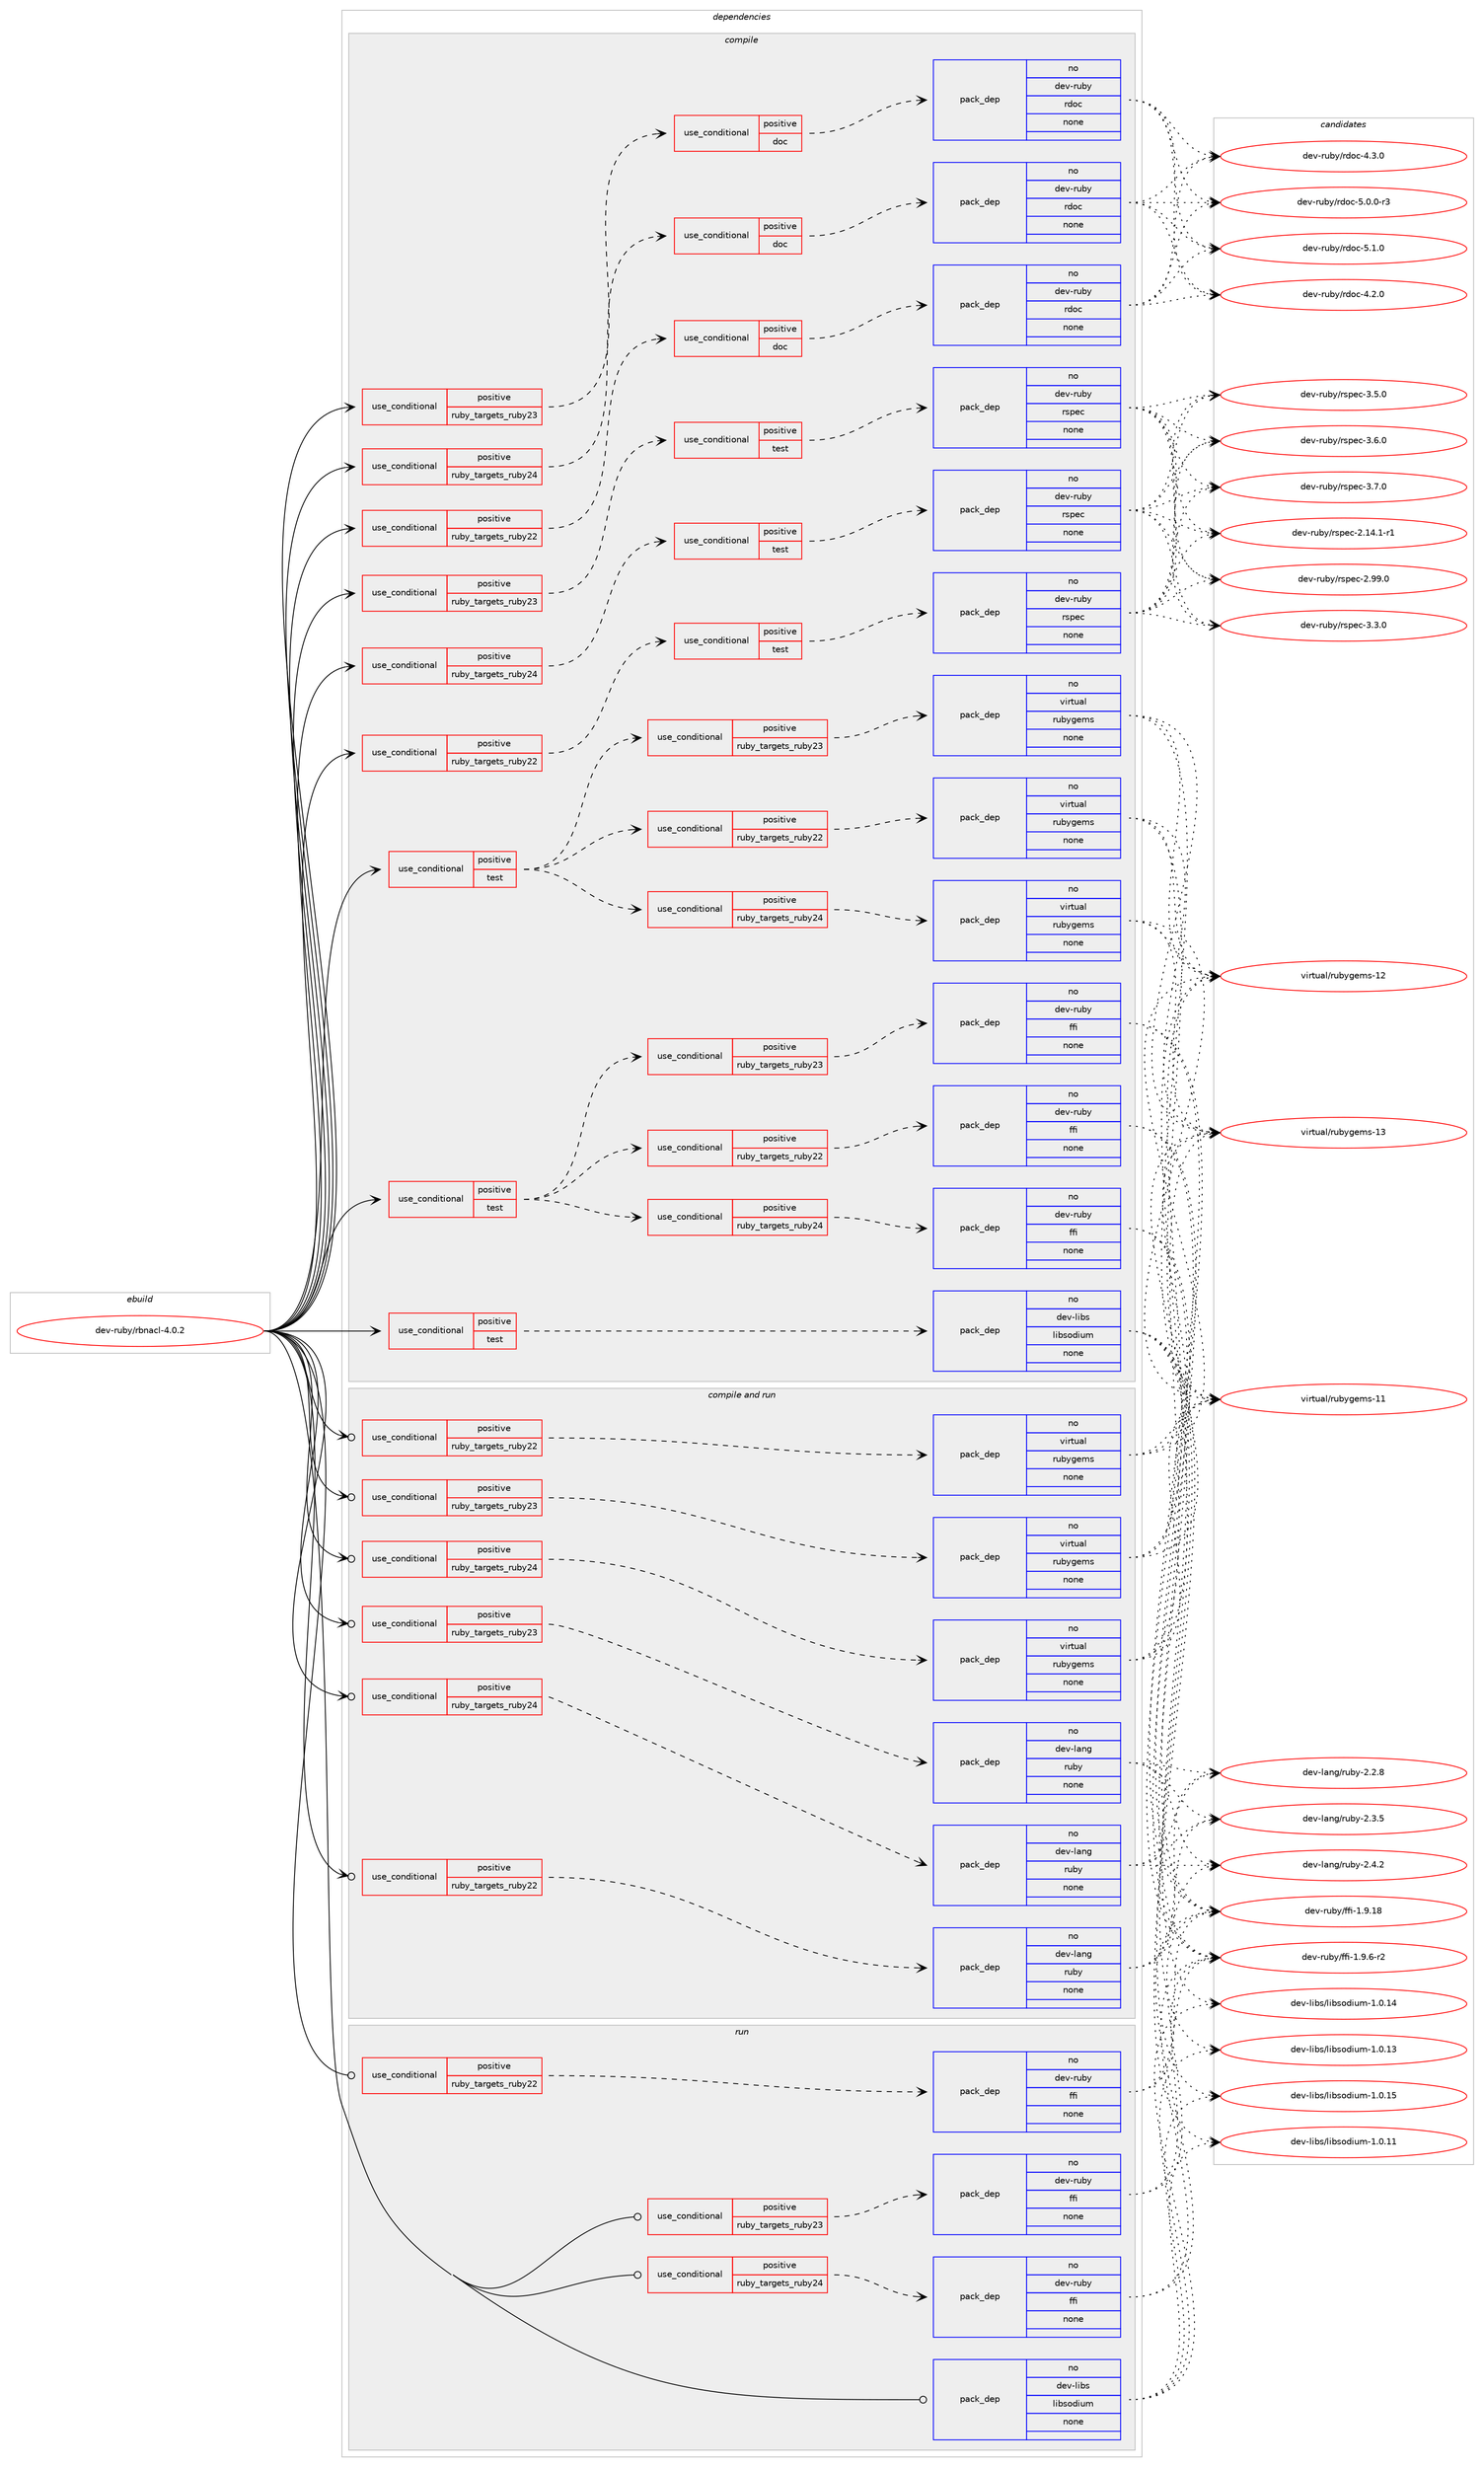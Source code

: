 digraph prolog {

# *************
# Graph options
# *************

newrank=true;
concentrate=true;
compound=true;
graph [rankdir=LR,fontname=Helvetica,fontsize=10,ranksep=1.5];#, ranksep=2.5, nodesep=0.2];
edge  [arrowhead=vee];
node  [fontname=Helvetica,fontsize=10];

# **********
# The ebuild
# **********

subgraph cluster_leftcol {
color=gray;
rank=same;
label=<<i>ebuild</i>>;
id [label="dev-ruby/rbnacl-4.0.2", color=red, width=4, href="../dev-ruby/rbnacl-4.0.2.svg"];
}

# ****************
# The dependencies
# ****************

subgraph cluster_midcol {
color=gray;
label=<<i>dependencies</i>>;
subgraph cluster_compile {
fillcolor="#eeeeee";
style=filled;
label=<<i>compile</i>>;
subgraph cond67682 {
dependency259907 [label=<<TABLE BORDER="0" CELLBORDER="1" CELLSPACING="0" CELLPADDING="4"><TR><TD ROWSPAN="3" CELLPADDING="10">use_conditional</TD></TR><TR><TD>positive</TD></TR><TR><TD>ruby_targets_ruby22</TD></TR></TABLE>>, shape=none, color=red];
subgraph cond67683 {
dependency259908 [label=<<TABLE BORDER="0" CELLBORDER="1" CELLSPACING="0" CELLPADDING="4"><TR><TD ROWSPAN="3" CELLPADDING="10">use_conditional</TD></TR><TR><TD>positive</TD></TR><TR><TD>doc</TD></TR></TABLE>>, shape=none, color=red];
subgraph pack188111 {
dependency259909 [label=<<TABLE BORDER="0" CELLBORDER="1" CELLSPACING="0" CELLPADDING="4" WIDTH="220"><TR><TD ROWSPAN="6" CELLPADDING="30">pack_dep</TD></TR><TR><TD WIDTH="110">no</TD></TR><TR><TD>dev-ruby</TD></TR><TR><TD>rdoc</TD></TR><TR><TD>none</TD></TR><TR><TD></TD></TR></TABLE>>, shape=none, color=blue];
}
dependency259908:e -> dependency259909:w [weight=20,style="dashed",arrowhead="vee"];
}
dependency259907:e -> dependency259908:w [weight=20,style="dashed",arrowhead="vee"];
}
id:e -> dependency259907:w [weight=20,style="solid",arrowhead="vee"];
subgraph cond67684 {
dependency259910 [label=<<TABLE BORDER="0" CELLBORDER="1" CELLSPACING="0" CELLPADDING="4"><TR><TD ROWSPAN="3" CELLPADDING="10">use_conditional</TD></TR><TR><TD>positive</TD></TR><TR><TD>ruby_targets_ruby22</TD></TR></TABLE>>, shape=none, color=red];
subgraph cond67685 {
dependency259911 [label=<<TABLE BORDER="0" CELLBORDER="1" CELLSPACING="0" CELLPADDING="4"><TR><TD ROWSPAN="3" CELLPADDING="10">use_conditional</TD></TR><TR><TD>positive</TD></TR><TR><TD>test</TD></TR></TABLE>>, shape=none, color=red];
subgraph pack188112 {
dependency259912 [label=<<TABLE BORDER="0" CELLBORDER="1" CELLSPACING="0" CELLPADDING="4" WIDTH="220"><TR><TD ROWSPAN="6" CELLPADDING="30">pack_dep</TD></TR><TR><TD WIDTH="110">no</TD></TR><TR><TD>dev-ruby</TD></TR><TR><TD>rspec</TD></TR><TR><TD>none</TD></TR><TR><TD></TD></TR></TABLE>>, shape=none, color=blue];
}
dependency259911:e -> dependency259912:w [weight=20,style="dashed",arrowhead="vee"];
}
dependency259910:e -> dependency259911:w [weight=20,style="dashed",arrowhead="vee"];
}
id:e -> dependency259910:w [weight=20,style="solid",arrowhead="vee"];
subgraph cond67686 {
dependency259913 [label=<<TABLE BORDER="0" CELLBORDER="1" CELLSPACING="0" CELLPADDING="4"><TR><TD ROWSPAN="3" CELLPADDING="10">use_conditional</TD></TR><TR><TD>positive</TD></TR><TR><TD>ruby_targets_ruby23</TD></TR></TABLE>>, shape=none, color=red];
subgraph cond67687 {
dependency259914 [label=<<TABLE BORDER="0" CELLBORDER="1" CELLSPACING="0" CELLPADDING="4"><TR><TD ROWSPAN="3" CELLPADDING="10">use_conditional</TD></TR><TR><TD>positive</TD></TR><TR><TD>doc</TD></TR></TABLE>>, shape=none, color=red];
subgraph pack188113 {
dependency259915 [label=<<TABLE BORDER="0" CELLBORDER="1" CELLSPACING="0" CELLPADDING="4" WIDTH="220"><TR><TD ROWSPAN="6" CELLPADDING="30">pack_dep</TD></TR><TR><TD WIDTH="110">no</TD></TR><TR><TD>dev-ruby</TD></TR><TR><TD>rdoc</TD></TR><TR><TD>none</TD></TR><TR><TD></TD></TR></TABLE>>, shape=none, color=blue];
}
dependency259914:e -> dependency259915:w [weight=20,style="dashed",arrowhead="vee"];
}
dependency259913:e -> dependency259914:w [weight=20,style="dashed",arrowhead="vee"];
}
id:e -> dependency259913:w [weight=20,style="solid",arrowhead="vee"];
subgraph cond67688 {
dependency259916 [label=<<TABLE BORDER="0" CELLBORDER="1" CELLSPACING="0" CELLPADDING="4"><TR><TD ROWSPAN="3" CELLPADDING="10">use_conditional</TD></TR><TR><TD>positive</TD></TR><TR><TD>ruby_targets_ruby23</TD></TR></TABLE>>, shape=none, color=red];
subgraph cond67689 {
dependency259917 [label=<<TABLE BORDER="0" CELLBORDER="1" CELLSPACING="0" CELLPADDING="4"><TR><TD ROWSPAN="3" CELLPADDING="10">use_conditional</TD></TR><TR><TD>positive</TD></TR><TR><TD>test</TD></TR></TABLE>>, shape=none, color=red];
subgraph pack188114 {
dependency259918 [label=<<TABLE BORDER="0" CELLBORDER="1" CELLSPACING="0" CELLPADDING="4" WIDTH="220"><TR><TD ROWSPAN="6" CELLPADDING="30">pack_dep</TD></TR><TR><TD WIDTH="110">no</TD></TR><TR><TD>dev-ruby</TD></TR><TR><TD>rspec</TD></TR><TR><TD>none</TD></TR><TR><TD></TD></TR></TABLE>>, shape=none, color=blue];
}
dependency259917:e -> dependency259918:w [weight=20,style="dashed",arrowhead="vee"];
}
dependency259916:e -> dependency259917:w [weight=20,style="dashed",arrowhead="vee"];
}
id:e -> dependency259916:w [weight=20,style="solid",arrowhead="vee"];
subgraph cond67690 {
dependency259919 [label=<<TABLE BORDER="0" CELLBORDER="1" CELLSPACING="0" CELLPADDING="4"><TR><TD ROWSPAN="3" CELLPADDING="10">use_conditional</TD></TR><TR><TD>positive</TD></TR><TR><TD>ruby_targets_ruby24</TD></TR></TABLE>>, shape=none, color=red];
subgraph cond67691 {
dependency259920 [label=<<TABLE BORDER="0" CELLBORDER="1" CELLSPACING="0" CELLPADDING="4"><TR><TD ROWSPAN="3" CELLPADDING="10">use_conditional</TD></TR><TR><TD>positive</TD></TR><TR><TD>doc</TD></TR></TABLE>>, shape=none, color=red];
subgraph pack188115 {
dependency259921 [label=<<TABLE BORDER="0" CELLBORDER="1" CELLSPACING="0" CELLPADDING="4" WIDTH="220"><TR><TD ROWSPAN="6" CELLPADDING="30">pack_dep</TD></TR><TR><TD WIDTH="110">no</TD></TR><TR><TD>dev-ruby</TD></TR><TR><TD>rdoc</TD></TR><TR><TD>none</TD></TR><TR><TD></TD></TR></TABLE>>, shape=none, color=blue];
}
dependency259920:e -> dependency259921:w [weight=20,style="dashed",arrowhead="vee"];
}
dependency259919:e -> dependency259920:w [weight=20,style="dashed",arrowhead="vee"];
}
id:e -> dependency259919:w [weight=20,style="solid",arrowhead="vee"];
subgraph cond67692 {
dependency259922 [label=<<TABLE BORDER="0" CELLBORDER="1" CELLSPACING="0" CELLPADDING="4"><TR><TD ROWSPAN="3" CELLPADDING="10">use_conditional</TD></TR><TR><TD>positive</TD></TR><TR><TD>ruby_targets_ruby24</TD></TR></TABLE>>, shape=none, color=red];
subgraph cond67693 {
dependency259923 [label=<<TABLE BORDER="0" CELLBORDER="1" CELLSPACING="0" CELLPADDING="4"><TR><TD ROWSPAN="3" CELLPADDING="10">use_conditional</TD></TR><TR><TD>positive</TD></TR><TR><TD>test</TD></TR></TABLE>>, shape=none, color=red];
subgraph pack188116 {
dependency259924 [label=<<TABLE BORDER="0" CELLBORDER="1" CELLSPACING="0" CELLPADDING="4" WIDTH="220"><TR><TD ROWSPAN="6" CELLPADDING="30">pack_dep</TD></TR><TR><TD WIDTH="110">no</TD></TR><TR><TD>dev-ruby</TD></TR><TR><TD>rspec</TD></TR><TR><TD>none</TD></TR><TR><TD></TD></TR></TABLE>>, shape=none, color=blue];
}
dependency259923:e -> dependency259924:w [weight=20,style="dashed",arrowhead="vee"];
}
dependency259922:e -> dependency259923:w [weight=20,style="dashed",arrowhead="vee"];
}
id:e -> dependency259922:w [weight=20,style="solid",arrowhead="vee"];
subgraph cond67694 {
dependency259925 [label=<<TABLE BORDER="0" CELLBORDER="1" CELLSPACING="0" CELLPADDING="4"><TR><TD ROWSPAN="3" CELLPADDING="10">use_conditional</TD></TR><TR><TD>positive</TD></TR><TR><TD>test</TD></TR></TABLE>>, shape=none, color=red];
subgraph cond67695 {
dependency259926 [label=<<TABLE BORDER="0" CELLBORDER="1" CELLSPACING="0" CELLPADDING="4"><TR><TD ROWSPAN="3" CELLPADDING="10">use_conditional</TD></TR><TR><TD>positive</TD></TR><TR><TD>ruby_targets_ruby22</TD></TR></TABLE>>, shape=none, color=red];
subgraph pack188117 {
dependency259927 [label=<<TABLE BORDER="0" CELLBORDER="1" CELLSPACING="0" CELLPADDING="4" WIDTH="220"><TR><TD ROWSPAN="6" CELLPADDING="30">pack_dep</TD></TR><TR><TD WIDTH="110">no</TD></TR><TR><TD>dev-ruby</TD></TR><TR><TD>ffi</TD></TR><TR><TD>none</TD></TR><TR><TD></TD></TR></TABLE>>, shape=none, color=blue];
}
dependency259926:e -> dependency259927:w [weight=20,style="dashed",arrowhead="vee"];
}
dependency259925:e -> dependency259926:w [weight=20,style="dashed",arrowhead="vee"];
subgraph cond67696 {
dependency259928 [label=<<TABLE BORDER="0" CELLBORDER="1" CELLSPACING="0" CELLPADDING="4"><TR><TD ROWSPAN="3" CELLPADDING="10">use_conditional</TD></TR><TR><TD>positive</TD></TR><TR><TD>ruby_targets_ruby23</TD></TR></TABLE>>, shape=none, color=red];
subgraph pack188118 {
dependency259929 [label=<<TABLE BORDER="0" CELLBORDER="1" CELLSPACING="0" CELLPADDING="4" WIDTH="220"><TR><TD ROWSPAN="6" CELLPADDING="30">pack_dep</TD></TR><TR><TD WIDTH="110">no</TD></TR><TR><TD>dev-ruby</TD></TR><TR><TD>ffi</TD></TR><TR><TD>none</TD></TR><TR><TD></TD></TR></TABLE>>, shape=none, color=blue];
}
dependency259928:e -> dependency259929:w [weight=20,style="dashed",arrowhead="vee"];
}
dependency259925:e -> dependency259928:w [weight=20,style="dashed",arrowhead="vee"];
subgraph cond67697 {
dependency259930 [label=<<TABLE BORDER="0" CELLBORDER="1" CELLSPACING="0" CELLPADDING="4"><TR><TD ROWSPAN="3" CELLPADDING="10">use_conditional</TD></TR><TR><TD>positive</TD></TR><TR><TD>ruby_targets_ruby24</TD></TR></TABLE>>, shape=none, color=red];
subgraph pack188119 {
dependency259931 [label=<<TABLE BORDER="0" CELLBORDER="1" CELLSPACING="0" CELLPADDING="4" WIDTH="220"><TR><TD ROWSPAN="6" CELLPADDING="30">pack_dep</TD></TR><TR><TD WIDTH="110">no</TD></TR><TR><TD>dev-ruby</TD></TR><TR><TD>ffi</TD></TR><TR><TD>none</TD></TR><TR><TD></TD></TR></TABLE>>, shape=none, color=blue];
}
dependency259930:e -> dependency259931:w [weight=20,style="dashed",arrowhead="vee"];
}
dependency259925:e -> dependency259930:w [weight=20,style="dashed",arrowhead="vee"];
}
id:e -> dependency259925:w [weight=20,style="solid",arrowhead="vee"];
subgraph cond67698 {
dependency259932 [label=<<TABLE BORDER="0" CELLBORDER="1" CELLSPACING="0" CELLPADDING="4"><TR><TD ROWSPAN="3" CELLPADDING="10">use_conditional</TD></TR><TR><TD>positive</TD></TR><TR><TD>test</TD></TR></TABLE>>, shape=none, color=red];
subgraph cond67699 {
dependency259933 [label=<<TABLE BORDER="0" CELLBORDER="1" CELLSPACING="0" CELLPADDING="4"><TR><TD ROWSPAN="3" CELLPADDING="10">use_conditional</TD></TR><TR><TD>positive</TD></TR><TR><TD>ruby_targets_ruby22</TD></TR></TABLE>>, shape=none, color=red];
subgraph pack188120 {
dependency259934 [label=<<TABLE BORDER="0" CELLBORDER="1" CELLSPACING="0" CELLPADDING="4" WIDTH="220"><TR><TD ROWSPAN="6" CELLPADDING="30">pack_dep</TD></TR><TR><TD WIDTH="110">no</TD></TR><TR><TD>virtual</TD></TR><TR><TD>rubygems</TD></TR><TR><TD>none</TD></TR><TR><TD></TD></TR></TABLE>>, shape=none, color=blue];
}
dependency259933:e -> dependency259934:w [weight=20,style="dashed",arrowhead="vee"];
}
dependency259932:e -> dependency259933:w [weight=20,style="dashed",arrowhead="vee"];
subgraph cond67700 {
dependency259935 [label=<<TABLE BORDER="0" CELLBORDER="1" CELLSPACING="0" CELLPADDING="4"><TR><TD ROWSPAN="3" CELLPADDING="10">use_conditional</TD></TR><TR><TD>positive</TD></TR><TR><TD>ruby_targets_ruby23</TD></TR></TABLE>>, shape=none, color=red];
subgraph pack188121 {
dependency259936 [label=<<TABLE BORDER="0" CELLBORDER="1" CELLSPACING="0" CELLPADDING="4" WIDTH="220"><TR><TD ROWSPAN="6" CELLPADDING="30">pack_dep</TD></TR><TR><TD WIDTH="110">no</TD></TR><TR><TD>virtual</TD></TR><TR><TD>rubygems</TD></TR><TR><TD>none</TD></TR><TR><TD></TD></TR></TABLE>>, shape=none, color=blue];
}
dependency259935:e -> dependency259936:w [weight=20,style="dashed",arrowhead="vee"];
}
dependency259932:e -> dependency259935:w [weight=20,style="dashed",arrowhead="vee"];
subgraph cond67701 {
dependency259937 [label=<<TABLE BORDER="0" CELLBORDER="1" CELLSPACING="0" CELLPADDING="4"><TR><TD ROWSPAN="3" CELLPADDING="10">use_conditional</TD></TR><TR><TD>positive</TD></TR><TR><TD>ruby_targets_ruby24</TD></TR></TABLE>>, shape=none, color=red];
subgraph pack188122 {
dependency259938 [label=<<TABLE BORDER="0" CELLBORDER="1" CELLSPACING="0" CELLPADDING="4" WIDTH="220"><TR><TD ROWSPAN="6" CELLPADDING="30">pack_dep</TD></TR><TR><TD WIDTH="110">no</TD></TR><TR><TD>virtual</TD></TR><TR><TD>rubygems</TD></TR><TR><TD>none</TD></TR><TR><TD></TD></TR></TABLE>>, shape=none, color=blue];
}
dependency259937:e -> dependency259938:w [weight=20,style="dashed",arrowhead="vee"];
}
dependency259932:e -> dependency259937:w [weight=20,style="dashed",arrowhead="vee"];
}
id:e -> dependency259932:w [weight=20,style="solid",arrowhead="vee"];
subgraph cond67702 {
dependency259939 [label=<<TABLE BORDER="0" CELLBORDER="1" CELLSPACING="0" CELLPADDING="4"><TR><TD ROWSPAN="3" CELLPADDING="10">use_conditional</TD></TR><TR><TD>positive</TD></TR><TR><TD>test</TD></TR></TABLE>>, shape=none, color=red];
subgraph pack188123 {
dependency259940 [label=<<TABLE BORDER="0" CELLBORDER="1" CELLSPACING="0" CELLPADDING="4" WIDTH="220"><TR><TD ROWSPAN="6" CELLPADDING="30">pack_dep</TD></TR><TR><TD WIDTH="110">no</TD></TR><TR><TD>dev-libs</TD></TR><TR><TD>libsodium</TD></TR><TR><TD>none</TD></TR><TR><TD></TD></TR></TABLE>>, shape=none, color=blue];
}
dependency259939:e -> dependency259940:w [weight=20,style="dashed",arrowhead="vee"];
}
id:e -> dependency259939:w [weight=20,style="solid",arrowhead="vee"];
}
subgraph cluster_compileandrun {
fillcolor="#eeeeee";
style=filled;
label=<<i>compile and run</i>>;
subgraph cond67703 {
dependency259941 [label=<<TABLE BORDER="0" CELLBORDER="1" CELLSPACING="0" CELLPADDING="4"><TR><TD ROWSPAN="3" CELLPADDING="10">use_conditional</TD></TR><TR><TD>positive</TD></TR><TR><TD>ruby_targets_ruby22</TD></TR></TABLE>>, shape=none, color=red];
subgraph pack188124 {
dependency259942 [label=<<TABLE BORDER="0" CELLBORDER="1" CELLSPACING="0" CELLPADDING="4" WIDTH="220"><TR><TD ROWSPAN="6" CELLPADDING="30">pack_dep</TD></TR><TR><TD WIDTH="110">no</TD></TR><TR><TD>dev-lang</TD></TR><TR><TD>ruby</TD></TR><TR><TD>none</TD></TR><TR><TD></TD></TR></TABLE>>, shape=none, color=blue];
}
dependency259941:e -> dependency259942:w [weight=20,style="dashed",arrowhead="vee"];
}
id:e -> dependency259941:w [weight=20,style="solid",arrowhead="odotvee"];
subgraph cond67704 {
dependency259943 [label=<<TABLE BORDER="0" CELLBORDER="1" CELLSPACING="0" CELLPADDING="4"><TR><TD ROWSPAN="3" CELLPADDING="10">use_conditional</TD></TR><TR><TD>positive</TD></TR><TR><TD>ruby_targets_ruby22</TD></TR></TABLE>>, shape=none, color=red];
subgraph pack188125 {
dependency259944 [label=<<TABLE BORDER="0" CELLBORDER="1" CELLSPACING="0" CELLPADDING="4" WIDTH="220"><TR><TD ROWSPAN="6" CELLPADDING="30">pack_dep</TD></TR><TR><TD WIDTH="110">no</TD></TR><TR><TD>virtual</TD></TR><TR><TD>rubygems</TD></TR><TR><TD>none</TD></TR><TR><TD></TD></TR></TABLE>>, shape=none, color=blue];
}
dependency259943:e -> dependency259944:w [weight=20,style="dashed",arrowhead="vee"];
}
id:e -> dependency259943:w [weight=20,style="solid",arrowhead="odotvee"];
subgraph cond67705 {
dependency259945 [label=<<TABLE BORDER="0" CELLBORDER="1" CELLSPACING="0" CELLPADDING="4"><TR><TD ROWSPAN="3" CELLPADDING="10">use_conditional</TD></TR><TR><TD>positive</TD></TR><TR><TD>ruby_targets_ruby23</TD></TR></TABLE>>, shape=none, color=red];
subgraph pack188126 {
dependency259946 [label=<<TABLE BORDER="0" CELLBORDER="1" CELLSPACING="0" CELLPADDING="4" WIDTH="220"><TR><TD ROWSPAN="6" CELLPADDING="30">pack_dep</TD></TR><TR><TD WIDTH="110">no</TD></TR><TR><TD>dev-lang</TD></TR><TR><TD>ruby</TD></TR><TR><TD>none</TD></TR><TR><TD></TD></TR></TABLE>>, shape=none, color=blue];
}
dependency259945:e -> dependency259946:w [weight=20,style="dashed",arrowhead="vee"];
}
id:e -> dependency259945:w [weight=20,style="solid",arrowhead="odotvee"];
subgraph cond67706 {
dependency259947 [label=<<TABLE BORDER="0" CELLBORDER="1" CELLSPACING="0" CELLPADDING="4"><TR><TD ROWSPAN="3" CELLPADDING="10">use_conditional</TD></TR><TR><TD>positive</TD></TR><TR><TD>ruby_targets_ruby23</TD></TR></TABLE>>, shape=none, color=red];
subgraph pack188127 {
dependency259948 [label=<<TABLE BORDER="0" CELLBORDER="1" CELLSPACING="0" CELLPADDING="4" WIDTH="220"><TR><TD ROWSPAN="6" CELLPADDING="30">pack_dep</TD></TR><TR><TD WIDTH="110">no</TD></TR><TR><TD>virtual</TD></TR><TR><TD>rubygems</TD></TR><TR><TD>none</TD></TR><TR><TD></TD></TR></TABLE>>, shape=none, color=blue];
}
dependency259947:e -> dependency259948:w [weight=20,style="dashed",arrowhead="vee"];
}
id:e -> dependency259947:w [weight=20,style="solid",arrowhead="odotvee"];
subgraph cond67707 {
dependency259949 [label=<<TABLE BORDER="0" CELLBORDER="1" CELLSPACING="0" CELLPADDING="4"><TR><TD ROWSPAN="3" CELLPADDING="10">use_conditional</TD></TR><TR><TD>positive</TD></TR><TR><TD>ruby_targets_ruby24</TD></TR></TABLE>>, shape=none, color=red];
subgraph pack188128 {
dependency259950 [label=<<TABLE BORDER="0" CELLBORDER="1" CELLSPACING="0" CELLPADDING="4" WIDTH="220"><TR><TD ROWSPAN="6" CELLPADDING="30">pack_dep</TD></TR><TR><TD WIDTH="110">no</TD></TR><TR><TD>dev-lang</TD></TR><TR><TD>ruby</TD></TR><TR><TD>none</TD></TR><TR><TD></TD></TR></TABLE>>, shape=none, color=blue];
}
dependency259949:e -> dependency259950:w [weight=20,style="dashed",arrowhead="vee"];
}
id:e -> dependency259949:w [weight=20,style="solid",arrowhead="odotvee"];
subgraph cond67708 {
dependency259951 [label=<<TABLE BORDER="0" CELLBORDER="1" CELLSPACING="0" CELLPADDING="4"><TR><TD ROWSPAN="3" CELLPADDING="10">use_conditional</TD></TR><TR><TD>positive</TD></TR><TR><TD>ruby_targets_ruby24</TD></TR></TABLE>>, shape=none, color=red];
subgraph pack188129 {
dependency259952 [label=<<TABLE BORDER="0" CELLBORDER="1" CELLSPACING="0" CELLPADDING="4" WIDTH="220"><TR><TD ROWSPAN="6" CELLPADDING="30">pack_dep</TD></TR><TR><TD WIDTH="110">no</TD></TR><TR><TD>virtual</TD></TR><TR><TD>rubygems</TD></TR><TR><TD>none</TD></TR><TR><TD></TD></TR></TABLE>>, shape=none, color=blue];
}
dependency259951:e -> dependency259952:w [weight=20,style="dashed",arrowhead="vee"];
}
id:e -> dependency259951:w [weight=20,style="solid",arrowhead="odotvee"];
}
subgraph cluster_run {
fillcolor="#eeeeee";
style=filled;
label=<<i>run</i>>;
subgraph cond67709 {
dependency259953 [label=<<TABLE BORDER="0" CELLBORDER="1" CELLSPACING="0" CELLPADDING="4"><TR><TD ROWSPAN="3" CELLPADDING="10">use_conditional</TD></TR><TR><TD>positive</TD></TR><TR><TD>ruby_targets_ruby22</TD></TR></TABLE>>, shape=none, color=red];
subgraph pack188130 {
dependency259954 [label=<<TABLE BORDER="0" CELLBORDER="1" CELLSPACING="0" CELLPADDING="4" WIDTH="220"><TR><TD ROWSPAN="6" CELLPADDING="30">pack_dep</TD></TR><TR><TD WIDTH="110">no</TD></TR><TR><TD>dev-ruby</TD></TR><TR><TD>ffi</TD></TR><TR><TD>none</TD></TR><TR><TD></TD></TR></TABLE>>, shape=none, color=blue];
}
dependency259953:e -> dependency259954:w [weight=20,style="dashed",arrowhead="vee"];
}
id:e -> dependency259953:w [weight=20,style="solid",arrowhead="odot"];
subgraph cond67710 {
dependency259955 [label=<<TABLE BORDER="0" CELLBORDER="1" CELLSPACING="0" CELLPADDING="4"><TR><TD ROWSPAN="3" CELLPADDING="10">use_conditional</TD></TR><TR><TD>positive</TD></TR><TR><TD>ruby_targets_ruby23</TD></TR></TABLE>>, shape=none, color=red];
subgraph pack188131 {
dependency259956 [label=<<TABLE BORDER="0" CELLBORDER="1" CELLSPACING="0" CELLPADDING="4" WIDTH="220"><TR><TD ROWSPAN="6" CELLPADDING="30">pack_dep</TD></TR><TR><TD WIDTH="110">no</TD></TR><TR><TD>dev-ruby</TD></TR><TR><TD>ffi</TD></TR><TR><TD>none</TD></TR><TR><TD></TD></TR></TABLE>>, shape=none, color=blue];
}
dependency259955:e -> dependency259956:w [weight=20,style="dashed",arrowhead="vee"];
}
id:e -> dependency259955:w [weight=20,style="solid",arrowhead="odot"];
subgraph cond67711 {
dependency259957 [label=<<TABLE BORDER="0" CELLBORDER="1" CELLSPACING="0" CELLPADDING="4"><TR><TD ROWSPAN="3" CELLPADDING="10">use_conditional</TD></TR><TR><TD>positive</TD></TR><TR><TD>ruby_targets_ruby24</TD></TR></TABLE>>, shape=none, color=red];
subgraph pack188132 {
dependency259958 [label=<<TABLE BORDER="0" CELLBORDER="1" CELLSPACING="0" CELLPADDING="4" WIDTH="220"><TR><TD ROWSPAN="6" CELLPADDING="30">pack_dep</TD></TR><TR><TD WIDTH="110">no</TD></TR><TR><TD>dev-ruby</TD></TR><TR><TD>ffi</TD></TR><TR><TD>none</TD></TR><TR><TD></TD></TR></TABLE>>, shape=none, color=blue];
}
dependency259957:e -> dependency259958:w [weight=20,style="dashed",arrowhead="vee"];
}
id:e -> dependency259957:w [weight=20,style="solid",arrowhead="odot"];
subgraph pack188133 {
dependency259959 [label=<<TABLE BORDER="0" CELLBORDER="1" CELLSPACING="0" CELLPADDING="4" WIDTH="220"><TR><TD ROWSPAN="6" CELLPADDING="30">pack_dep</TD></TR><TR><TD WIDTH="110">no</TD></TR><TR><TD>dev-libs</TD></TR><TR><TD>libsodium</TD></TR><TR><TD>none</TD></TR><TR><TD></TD></TR></TABLE>>, shape=none, color=blue];
}
id:e -> dependency259959:w [weight=20,style="solid",arrowhead="odot"];
}
}

# **************
# The candidates
# **************

subgraph cluster_choices {
rank=same;
color=gray;
label=<<i>candidates</i>>;

subgraph choice188111 {
color=black;
nodesep=1;
choice10010111845114117981214711410011199455246504648 [label="dev-ruby/rdoc-4.2.0", color=red, width=4,href="../dev-ruby/rdoc-4.2.0.svg"];
choice10010111845114117981214711410011199455246514648 [label="dev-ruby/rdoc-4.3.0", color=red, width=4,href="../dev-ruby/rdoc-4.3.0.svg"];
choice100101118451141179812147114100111994553464846484511451 [label="dev-ruby/rdoc-5.0.0-r3", color=red, width=4,href="../dev-ruby/rdoc-5.0.0-r3.svg"];
choice10010111845114117981214711410011199455346494648 [label="dev-ruby/rdoc-5.1.0", color=red, width=4,href="../dev-ruby/rdoc-5.1.0.svg"];
dependency259909:e -> choice10010111845114117981214711410011199455246504648:w [style=dotted,weight="100"];
dependency259909:e -> choice10010111845114117981214711410011199455246514648:w [style=dotted,weight="100"];
dependency259909:e -> choice100101118451141179812147114100111994553464846484511451:w [style=dotted,weight="100"];
dependency259909:e -> choice10010111845114117981214711410011199455346494648:w [style=dotted,weight="100"];
}
subgraph choice188112 {
color=black;
nodesep=1;
choice10010111845114117981214711411511210199455046495246494511449 [label="dev-ruby/rspec-2.14.1-r1", color=red, width=4,href="../dev-ruby/rspec-2.14.1-r1.svg"];
choice1001011184511411798121471141151121019945504657574648 [label="dev-ruby/rspec-2.99.0", color=red, width=4,href="../dev-ruby/rspec-2.99.0.svg"];
choice10010111845114117981214711411511210199455146514648 [label="dev-ruby/rspec-3.3.0", color=red, width=4,href="../dev-ruby/rspec-3.3.0.svg"];
choice10010111845114117981214711411511210199455146534648 [label="dev-ruby/rspec-3.5.0", color=red, width=4,href="../dev-ruby/rspec-3.5.0.svg"];
choice10010111845114117981214711411511210199455146544648 [label="dev-ruby/rspec-3.6.0", color=red, width=4,href="../dev-ruby/rspec-3.6.0.svg"];
choice10010111845114117981214711411511210199455146554648 [label="dev-ruby/rspec-3.7.0", color=red, width=4,href="../dev-ruby/rspec-3.7.0.svg"];
dependency259912:e -> choice10010111845114117981214711411511210199455046495246494511449:w [style=dotted,weight="100"];
dependency259912:e -> choice1001011184511411798121471141151121019945504657574648:w [style=dotted,weight="100"];
dependency259912:e -> choice10010111845114117981214711411511210199455146514648:w [style=dotted,weight="100"];
dependency259912:e -> choice10010111845114117981214711411511210199455146534648:w [style=dotted,weight="100"];
dependency259912:e -> choice10010111845114117981214711411511210199455146544648:w [style=dotted,weight="100"];
dependency259912:e -> choice10010111845114117981214711411511210199455146554648:w [style=dotted,weight="100"];
}
subgraph choice188113 {
color=black;
nodesep=1;
choice10010111845114117981214711410011199455246504648 [label="dev-ruby/rdoc-4.2.0", color=red, width=4,href="../dev-ruby/rdoc-4.2.0.svg"];
choice10010111845114117981214711410011199455246514648 [label="dev-ruby/rdoc-4.3.0", color=red, width=4,href="../dev-ruby/rdoc-4.3.0.svg"];
choice100101118451141179812147114100111994553464846484511451 [label="dev-ruby/rdoc-5.0.0-r3", color=red, width=4,href="../dev-ruby/rdoc-5.0.0-r3.svg"];
choice10010111845114117981214711410011199455346494648 [label="dev-ruby/rdoc-5.1.0", color=red, width=4,href="../dev-ruby/rdoc-5.1.0.svg"];
dependency259915:e -> choice10010111845114117981214711410011199455246504648:w [style=dotted,weight="100"];
dependency259915:e -> choice10010111845114117981214711410011199455246514648:w [style=dotted,weight="100"];
dependency259915:e -> choice100101118451141179812147114100111994553464846484511451:w [style=dotted,weight="100"];
dependency259915:e -> choice10010111845114117981214711410011199455346494648:w [style=dotted,weight="100"];
}
subgraph choice188114 {
color=black;
nodesep=1;
choice10010111845114117981214711411511210199455046495246494511449 [label="dev-ruby/rspec-2.14.1-r1", color=red, width=4,href="../dev-ruby/rspec-2.14.1-r1.svg"];
choice1001011184511411798121471141151121019945504657574648 [label="dev-ruby/rspec-2.99.0", color=red, width=4,href="../dev-ruby/rspec-2.99.0.svg"];
choice10010111845114117981214711411511210199455146514648 [label="dev-ruby/rspec-3.3.0", color=red, width=4,href="../dev-ruby/rspec-3.3.0.svg"];
choice10010111845114117981214711411511210199455146534648 [label="dev-ruby/rspec-3.5.0", color=red, width=4,href="../dev-ruby/rspec-3.5.0.svg"];
choice10010111845114117981214711411511210199455146544648 [label="dev-ruby/rspec-3.6.0", color=red, width=4,href="../dev-ruby/rspec-3.6.0.svg"];
choice10010111845114117981214711411511210199455146554648 [label="dev-ruby/rspec-3.7.0", color=red, width=4,href="../dev-ruby/rspec-3.7.0.svg"];
dependency259918:e -> choice10010111845114117981214711411511210199455046495246494511449:w [style=dotted,weight="100"];
dependency259918:e -> choice1001011184511411798121471141151121019945504657574648:w [style=dotted,weight="100"];
dependency259918:e -> choice10010111845114117981214711411511210199455146514648:w [style=dotted,weight="100"];
dependency259918:e -> choice10010111845114117981214711411511210199455146534648:w [style=dotted,weight="100"];
dependency259918:e -> choice10010111845114117981214711411511210199455146544648:w [style=dotted,weight="100"];
dependency259918:e -> choice10010111845114117981214711411511210199455146554648:w [style=dotted,weight="100"];
}
subgraph choice188115 {
color=black;
nodesep=1;
choice10010111845114117981214711410011199455246504648 [label="dev-ruby/rdoc-4.2.0", color=red, width=4,href="../dev-ruby/rdoc-4.2.0.svg"];
choice10010111845114117981214711410011199455246514648 [label="dev-ruby/rdoc-4.3.0", color=red, width=4,href="../dev-ruby/rdoc-4.3.0.svg"];
choice100101118451141179812147114100111994553464846484511451 [label="dev-ruby/rdoc-5.0.0-r3", color=red, width=4,href="../dev-ruby/rdoc-5.0.0-r3.svg"];
choice10010111845114117981214711410011199455346494648 [label="dev-ruby/rdoc-5.1.0", color=red, width=4,href="../dev-ruby/rdoc-5.1.0.svg"];
dependency259921:e -> choice10010111845114117981214711410011199455246504648:w [style=dotted,weight="100"];
dependency259921:e -> choice10010111845114117981214711410011199455246514648:w [style=dotted,weight="100"];
dependency259921:e -> choice100101118451141179812147114100111994553464846484511451:w [style=dotted,weight="100"];
dependency259921:e -> choice10010111845114117981214711410011199455346494648:w [style=dotted,weight="100"];
}
subgraph choice188116 {
color=black;
nodesep=1;
choice10010111845114117981214711411511210199455046495246494511449 [label="dev-ruby/rspec-2.14.1-r1", color=red, width=4,href="../dev-ruby/rspec-2.14.1-r1.svg"];
choice1001011184511411798121471141151121019945504657574648 [label="dev-ruby/rspec-2.99.0", color=red, width=4,href="../dev-ruby/rspec-2.99.0.svg"];
choice10010111845114117981214711411511210199455146514648 [label="dev-ruby/rspec-3.3.0", color=red, width=4,href="../dev-ruby/rspec-3.3.0.svg"];
choice10010111845114117981214711411511210199455146534648 [label="dev-ruby/rspec-3.5.0", color=red, width=4,href="../dev-ruby/rspec-3.5.0.svg"];
choice10010111845114117981214711411511210199455146544648 [label="dev-ruby/rspec-3.6.0", color=red, width=4,href="../dev-ruby/rspec-3.6.0.svg"];
choice10010111845114117981214711411511210199455146554648 [label="dev-ruby/rspec-3.7.0", color=red, width=4,href="../dev-ruby/rspec-3.7.0.svg"];
dependency259924:e -> choice10010111845114117981214711411511210199455046495246494511449:w [style=dotted,weight="100"];
dependency259924:e -> choice1001011184511411798121471141151121019945504657574648:w [style=dotted,weight="100"];
dependency259924:e -> choice10010111845114117981214711411511210199455146514648:w [style=dotted,weight="100"];
dependency259924:e -> choice10010111845114117981214711411511210199455146534648:w [style=dotted,weight="100"];
dependency259924:e -> choice10010111845114117981214711411511210199455146544648:w [style=dotted,weight="100"];
dependency259924:e -> choice10010111845114117981214711411511210199455146554648:w [style=dotted,weight="100"];
}
subgraph choice188117 {
color=black;
nodesep=1;
choice10010111845114117981214710210210545494657464956 [label="dev-ruby/ffi-1.9.18", color=red, width=4,href="../dev-ruby/ffi-1.9.18.svg"];
choice1001011184511411798121471021021054549465746544511450 [label="dev-ruby/ffi-1.9.6-r2", color=red, width=4,href="../dev-ruby/ffi-1.9.6-r2.svg"];
dependency259927:e -> choice10010111845114117981214710210210545494657464956:w [style=dotted,weight="100"];
dependency259927:e -> choice1001011184511411798121471021021054549465746544511450:w [style=dotted,weight="100"];
}
subgraph choice188118 {
color=black;
nodesep=1;
choice10010111845114117981214710210210545494657464956 [label="dev-ruby/ffi-1.9.18", color=red, width=4,href="../dev-ruby/ffi-1.9.18.svg"];
choice1001011184511411798121471021021054549465746544511450 [label="dev-ruby/ffi-1.9.6-r2", color=red, width=4,href="../dev-ruby/ffi-1.9.6-r2.svg"];
dependency259929:e -> choice10010111845114117981214710210210545494657464956:w [style=dotted,weight="100"];
dependency259929:e -> choice1001011184511411798121471021021054549465746544511450:w [style=dotted,weight="100"];
}
subgraph choice188119 {
color=black;
nodesep=1;
choice10010111845114117981214710210210545494657464956 [label="dev-ruby/ffi-1.9.18", color=red, width=4,href="../dev-ruby/ffi-1.9.18.svg"];
choice1001011184511411798121471021021054549465746544511450 [label="dev-ruby/ffi-1.9.6-r2", color=red, width=4,href="../dev-ruby/ffi-1.9.6-r2.svg"];
dependency259931:e -> choice10010111845114117981214710210210545494657464956:w [style=dotted,weight="100"];
dependency259931:e -> choice1001011184511411798121471021021054549465746544511450:w [style=dotted,weight="100"];
}
subgraph choice188120 {
color=black;
nodesep=1;
choice118105114116117971084711411798121103101109115454949 [label="virtual/rubygems-11", color=red, width=4,href="../virtual/rubygems-11.svg"];
choice118105114116117971084711411798121103101109115454950 [label="virtual/rubygems-12", color=red, width=4,href="../virtual/rubygems-12.svg"];
choice118105114116117971084711411798121103101109115454951 [label="virtual/rubygems-13", color=red, width=4,href="../virtual/rubygems-13.svg"];
dependency259934:e -> choice118105114116117971084711411798121103101109115454949:w [style=dotted,weight="100"];
dependency259934:e -> choice118105114116117971084711411798121103101109115454950:w [style=dotted,weight="100"];
dependency259934:e -> choice118105114116117971084711411798121103101109115454951:w [style=dotted,weight="100"];
}
subgraph choice188121 {
color=black;
nodesep=1;
choice118105114116117971084711411798121103101109115454949 [label="virtual/rubygems-11", color=red, width=4,href="../virtual/rubygems-11.svg"];
choice118105114116117971084711411798121103101109115454950 [label="virtual/rubygems-12", color=red, width=4,href="../virtual/rubygems-12.svg"];
choice118105114116117971084711411798121103101109115454951 [label="virtual/rubygems-13", color=red, width=4,href="../virtual/rubygems-13.svg"];
dependency259936:e -> choice118105114116117971084711411798121103101109115454949:w [style=dotted,weight="100"];
dependency259936:e -> choice118105114116117971084711411798121103101109115454950:w [style=dotted,weight="100"];
dependency259936:e -> choice118105114116117971084711411798121103101109115454951:w [style=dotted,weight="100"];
}
subgraph choice188122 {
color=black;
nodesep=1;
choice118105114116117971084711411798121103101109115454949 [label="virtual/rubygems-11", color=red, width=4,href="../virtual/rubygems-11.svg"];
choice118105114116117971084711411798121103101109115454950 [label="virtual/rubygems-12", color=red, width=4,href="../virtual/rubygems-12.svg"];
choice118105114116117971084711411798121103101109115454951 [label="virtual/rubygems-13", color=red, width=4,href="../virtual/rubygems-13.svg"];
dependency259938:e -> choice118105114116117971084711411798121103101109115454949:w [style=dotted,weight="100"];
dependency259938:e -> choice118105114116117971084711411798121103101109115454950:w [style=dotted,weight="100"];
dependency259938:e -> choice118105114116117971084711411798121103101109115454951:w [style=dotted,weight="100"];
}
subgraph choice188123 {
color=black;
nodesep=1;
choice1001011184510810598115471081059811511110010511710945494648464949 [label="dev-libs/libsodium-1.0.11", color=red, width=4,href="../dev-libs/libsodium-1.0.11.svg"];
choice1001011184510810598115471081059811511110010511710945494648464951 [label="dev-libs/libsodium-1.0.13", color=red, width=4,href="../dev-libs/libsodium-1.0.13.svg"];
choice1001011184510810598115471081059811511110010511710945494648464952 [label="dev-libs/libsodium-1.0.14", color=red, width=4,href="../dev-libs/libsodium-1.0.14.svg"];
choice1001011184510810598115471081059811511110010511710945494648464953 [label="dev-libs/libsodium-1.0.15", color=red, width=4,href="../dev-libs/libsodium-1.0.15.svg"];
dependency259940:e -> choice1001011184510810598115471081059811511110010511710945494648464949:w [style=dotted,weight="100"];
dependency259940:e -> choice1001011184510810598115471081059811511110010511710945494648464951:w [style=dotted,weight="100"];
dependency259940:e -> choice1001011184510810598115471081059811511110010511710945494648464952:w [style=dotted,weight="100"];
dependency259940:e -> choice1001011184510810598115471081059811511110010511710945494648464953:w [style=dotted,weight="100"];
}
subgraph choice188124 {
color=black;
nodesep=1;
choice10010111845108971101034711411798121455046504656 [label="dev-lang/ruby-2.2.8", color=red, width=4,href="../dev-lang/ruby-2.2.8.svg"];
choice10010111845108971101034711411798121455046514653 [label="dev-lang/ruby-2.3.5", color=red, width=4,href="../dev-lang/ruby-2.3.5.svg"];
choice10010111845108971101034711411798121455046524650 [label="dev-lang/ruby-2.4.2", color=red, width=4,href="../dev-lang/ruby-2.4.2.svg"];
dependency259942:e -> choice10010111845108971101034711411798121455046504656:w [style=dotted,weight="100"];
dependency259942:e -> choice10010111845108971101034711411798121455046514653:w [style=dotted,weight="100"];
dependency259942:e -> choice10010111845108971101034711411798121455046524650:w [style=dotted,weight="100"];
}
subgraph choice188125 {
color=black;
nodesep=1;
choice118105114116117971084711411798121103101109115454949 [label="virtual/rubygems-11", color=red, width=4,href="../virtual/rubygems-11.svg"];
choice118105114116117971084711411798121103101109115454950 [label="virtual/rubygems-12", color=red, width=4,href="../virtual/rubygems-12.svg"];
choice118105114116117971084711411798121103101109115454951 [label="virtual/rubygems-13", color=red, width=4,href="../virtual/rubygems-13.svg"];
dependency259944:e -> choice118105114116117971084711411798121103101109115454949:w [style=dotted,weight="100"];
dependency259944:e -> choice118105114116117971084711411798121103101109115454950:w [style=dotted,weight="100"];
dependency259944:e -> choice118105114116117971084711411798121103101109115454951:w [style=dotted,weight="100"];
}
subgraph choice188126 {
color=black;
nodesep=1;
choice10010111845108971101034711411798121455046504656 [label="dev-lang/ruby-2.2.8", color=red, width=4,href="../dev-lang/ruby-2.2.8.svg"];
choice10010111845108971101034711411798121455046514653 [label="dev-lang/ruby-2.3.5", color=red, width=4,href="../dev-lang/ruby-2.3.5.svg"];
choice10010111845108971101034711411798121455046524650 [label="dev-lang/ruby-2.4.2", color=red, width=4,href="../dev-lang/ruby-2.4.2.svg"];
dependency259946:e -> choice10010111845108971101034711411798121455046504656:w [style=dotted,weight="100"];
dependency259946:e -> choice10010111845108971101034711411798121455046514653:w [style=dotted,weight="100"];
dependency259946:e -> choice10010111845108971101034711411798121455046524650:w [style=dotted,weight="100"];
}
subgraph choice188127 {
color=black;
nodesep=1;
choice118105114116117971084711411798121103101109115454949 [label="virtual/rubygems-11", color=red, width=4,href="../virtual/rubygems-11.svg"];
choice118105114116117971084711411798121103101109115454950 [label="virtual/rubygems-12", color=red, width=4,href="../virtual/rubygems-12.svg"];
choice118105114116117971084711411798121103101109115454951 [label="virtual/rubygems-13", color=red, width=4,href="../virtual/rubygems-13.svg"];
dependency259948:e -> choice118105114116117971084711411798121103101109115454949:w [style=dotted,weight="100"];
dependency259948:e -> choice118105114116117971084711411798121103101109115454950:w [style=dotted,weight="100"];
dependency259948:e -> choice118105114116117971084711411798121103101109115454951:w [style=dotted,weight="100"];
}
subgraph choice188128 {
color=black;
nodesep=1;
choice10010111845108971101034711411798121455046504656 [label="dev-lang/ruby-2.2.8", color=red, width=4,href="../dev-lang/ruby-2.2.8.svg"];
choice10010111845108971101034711411798121455046514653 [label="dev-lang/ruby-2.3.5", color=red, width=4,href="../dev-lang/ruby-2.3.5.svg"];
choice10010111845108971101034711411798121455046524650 [label="dev-lang/ruby-2.4.2", color=red, width=4,href="../dev-lang/ruby-2.4.2.svg"];
dependency259950:e -> choice10010111845108971101034711411798121455046504656:w [style=dotted,weight="100"];
dependency259950:e -> choice10010111845108971101034711411798121455046514653:w [style=dotted,weight="100"];
dependency259950:e -> choice10010111845108971101034711411798121455046524650:w [style=dotted,weight="100"];
}
subgraph choice188129 {
color=black;
nodesep=1;
choice118105114116117971084711411798121103101109115454949 [label="virtual/rubygems-11", color=red, width=4,href="../virtual/rubygems-11.svg"];
choice118105114116117971084711411798121103101109115454950 [label="virtual/rubygems-12", color=red, width=4,href="../virtual/rubygems-12.svg"];
choice118105114116117971084711411798121103101109115454951 [label="virtual/rubygems-13", color=red, width=4,href="../virtual/rubygems-13.svg"];
dependency259952:e -> choice118105114116117971084711411798121103101109115454949:w [style=dotted,weight="100"];
dependency259952:e -> choice118105114116117971084711411798121103101109115454950:w [style=dotted,weight="100"];
dependency259952:e -> choice118105114116117971084711411798121103101109115454951:w [style=dotted,weight="100"];
}
subgraph choice188130 {
color=black;
nodesep=1;
choice10010111845114117981214710210210545494657464956 [label="dev-ruby/ffi-1.9.18", color=red, width=4,href="../dev-ruby/ffi-1.9.18.svg"];
choice1001011184511411798121471021021054549465746544511450 [label="dev-ruby/ffi-1.9.6-r2", color=red, width=4,href="../dev-ruby/ffi-1.9.6-r2.svg"];
dependency259954:e -> choice10010111845114117981214710210210545494657464956:w [style=dotted,weight="100"];
dependency259954:e -> choice1001011184511411798121471021021054549465746544511450:w [style=dotted,weight="100"];
}
subgraph choice188131 {
color=black;
nodesep=1;
choice10010111845114117981214710210210545494657464956 [label="dev-ruby/ffi-1.9.18", color=red, width=4,href="../dev-ruby/ffi-1.9.18.svg"];
choice1001011184511411798121471021021054549465746544511450 [label="dev-ruby/ffi-1.9.6-r2", color=red, width=4,href="../dev-ruby/ffi-1.9.6-r2.svg"];
dependency259956:e -> choice10010111845114117981214710210210545494657464956:w [style=dotted,weight="100"];
dependency259956:e -> choice1001011184511411798121471021021054549465746544511450:w [style=dotted,weight="100"];
}
subgraph choice188132 {
color=black;
nodesep=1;
choice10010111845114117981214710210210545494657464956 [label="dev-ruby/ffi-1.9.18", color=red, width=4,href="../dev-ruby/ffi-1.9.18.svg"];
choice1001011184511411798121471021021054549465746544511450 [label="dev-ruby/ffi-1.9.6-r2", color=red, width=4,href="../dev-ruby/ffi-1.9.6-r2.svg"];
dependency259958:e -> choice10010111845114117981214710210210545494657464956:w [style=dotted,weight="100"];
dependency259958:e -> choice1001011184511411798121471021021054549465746544511450:w [style=dotted,weight="100"];
}
subgraph choice188133 {
color=black;
nodesep=1;
choice1001011184510810598115471081059811511110010511710945494648464949 [label="dev-libs/libsodium-1.0.11", color=red, width=4,href="../dev-libs/libsodium-1.0.11.svg"];
choice1001011184510810598115471081059811511110010511710945494648464951 [label="dev-libs/libsodium-1.0.13", color=red, width=4,href="../dev-libs/libsodium-1.0.13.svg"];
choice1001011184510810598115471081059811511110010511710945494648464952 [label="dev-libs/libsodium-1.0.14", color=red, width=4,href="../dev-libs/libsodium-1.0.14.svg"];
choice1001011184510810598115471081059811511110010511710945494648464953 [label="dev-libs/libsodium-1.0.15", color=red, width=4,href="../dev-libs/libsodium-1.0.15.svg"];
dependency259959:e -> choice1001011184510810598115471081059811511110010511710945494648464949:w [style=dotted,weight="100"];
dependency259959:e -> choice1001011184510810598115471081059811511110010511710945494648464951:w [style=dotted,weight="100"];
dependency259959:e -> choice1001011184510810598115471081059811511110010511710945494648464952:w [style=dotted,weight="100"];
dependency259959:e -> choice1001011184510810598115471081059811511110010511710945494648464953:w [style=dotted,weight="100"];
}
}

}
